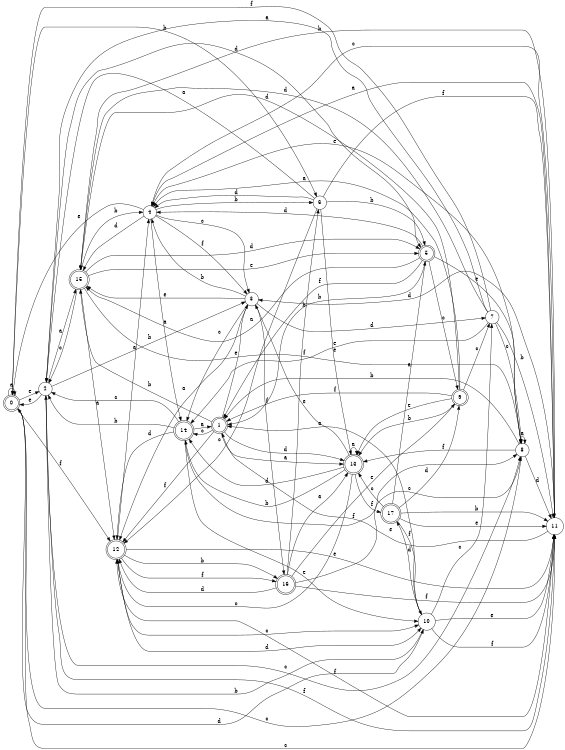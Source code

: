digraph n15_4 {
__start0 [label="" shape="none"];

rankdir=LR;
size="8,5";

s0 [style="rounded,filled", color="black", fillcolor="white" shape="doublecircle", label="0"];
s1 [style="rounded,filled", color="black", fillcolor="white" shape="doublecircle", label="1"];
s2 [style="filled", color="black", fillcolor="white" shape="circle", label="2"];
s3 [style="filled", color="black", fillcolor="white" shape="circle", label="3"];
s4 [style="filled", color="black", fillcolor="white" shape="circle", label="4"];
s5 [style="rounded,filled", color="black", fillcolor="white" shape="doublecircle", label="5"];
s6 [style="filled", color="black", fillcolor="white" shape="circle", label="6"];
s7 [style="filled", color="black", fillcolor="white" shape="circle", label="7"];
s8 [style="filled", color="black", fillcolor="white" shape="circle", label="8"];
s9 [style="rounded,filled", color="black", fillcolor="white" shape="doublecircle", label="9"];
s10 [style="filled", color="black", fillcolor="white" shape="circle", label="10"];
s11 [style="filled", color="black", fillcolor="white" shape="circle", label="11"];
s12 [style="rounded,filled", color="black", fillcolor="white" shape="doublecircle", label="12"];
s13 [style="rounded,filled", color="black", fillcolor="white" shape="doublecircle", label="13"];
s14 [style="rounded,filled", color="black", fillcolor="white" shape="doublecircle", label="14"];
s15 [style="rounded,filled", color="black", fillcolor="white" shape="doublecircle", label="15"];
s16 [style="rounded,filled", color="black", fillcolor="white" shape="doublecircle", label="16"];
s17 [style="rounded,filled", color="black", fillcolor="white" shape="doublecircle", label="17"];
s0 -> s0 [label="a"];
s0 -> s6 [label="b"];
s0 -> s11 [label="c"];
s0 -> s10 [label="d"];
s0 -> s2 [label="e"];
s0 -> s12 [label="f"];
s1 -> s13 [label="a"];
s1 -> s15 [label="b"];
s1 -> s14 [label="c"];
s1 -> s13 [label="d"];
s1 -> s3 [label="e"];
s1 -> s12 [label="f"];
s2 -> s15 [label="a"];
s2 -> s3 [label="b"];
s2 -> s8 [label="c"];
s2 -> s5 [label="d"];
s2 -> s0 [label="e"];
s2 -> s11 [label="f"];
s3 -> s12 [label="a"];
s3 -> s4 [label="b"];
s3 -> s14 [label="c"];
s3 -> s7 [label="d"];
s3 -> s15 [label="e"];
s3 -> s16 [label="f"];
s4 -> s14 [label="a"];
s4 -> s6 [label="b"];
s4 -> s3 [label="c"];
s4 -> s15 [label="d"];
s4 -> s0 [label="e"];
s4 -> s3 [label="f"];
s5 -> s15 [label="a"];
s5 -> s1 [label="b"];
s5 -> s9 [label="c"];
s5 -> s4 [label="d"];
s5 -> s8 [label="e"];
s5 -> s1 [label="f"];
s6 -> s2 [label="a"];
s6 -> s5 [label="b"];
s6 -> s12 [label="c"];
s6 -> s4 [label="d"];
s6 -> s13 [label="e"];
s6 -> s11 [label="f"];
s7 -> s2 [label="a"];
s7 -> s11 [label="b"];
s7 -> s8 [label="c"];
s7 -> s15 [label="d"];
s7 -> s14 [label="e"];
s7 -> s0 [label="f"];
s8 -> s8 [label="a"];
s8 -> s1 [label="b"];
s8 -> s0 [label="c"];
s8 -> s11 [label="d"];
s8 -> s4 [label="e"];
s8 -> s13 [label="f"];
s9 -> s4 [label="a"];
s9 -> s13 [label="b"];
s9 -> s7 [label="c"];
s9 -> s15 [label="d"];
s9 -> s13 [label="e"];
s9 -> s1 [label="f"];
s10 -> s1 [label="a"];
s10 -> s2 [label="b"];
s10 -> s7 [label="c"];
s10 -> s17 [label="d"];
s10 -> s11 [label="e"];
s10 -> s11 [label="f"];
s11 -> s4 [label="a"];
s11 -> s15 [label="b"];
s11 -> s4 [label="c"];
s11 -> s3 [label="d"];
s11 -> s1 [label="e"];
s11 -> s12 [label="f"];
s12 -> s4 [label="a"];
s12 -> s16 [label="b"];
s12 -> s10 [label="c"];
s12 -> s10 [label="d"];
s12 -> s11 [label="e"];
s12 -> s16 [label="f"];
s13 -> s13 [label="a"];
s13 -> s14 [label="b"];
s13 -> s12 [label="c"];
s13 -> s14 [label="d"];
s13 -> s3 [label="e"];
s13 -> s17 [label="f"];
s14 -> s1 [label="a"];
s14 -> s2 [label="b"];
s14 -> s2 [label="c"];
s14 -> s12 [label="d"];
s14 -> s10 [label="e"];
s14 -> s8 [label="f"];
s15 -> s12 [label="a"];
s15 -> s4 [label="b"];
s15 -> s2 [label="c"];
s15 -> s5 [label="d"];
s15 -> s5 [label="e"];
s15 -> s8 [label="f"];
s16 -> s13 [label="a"];
s16 -> s6 [label="b"];
s16 -> s8 [label="c"];
s16 -> s12 [label="d"];
s16 -> s9 [label="e"];
s16 -> s11 [label="f"];
s17 -> s5 [label="a"];
s17 -> s11 [label="b"];
s17 -> s13 [label="c"];
s17 -> s9 [label="d"];
s17 -> s11 [label="e"];
s17 -> s10 [label="f"];

}